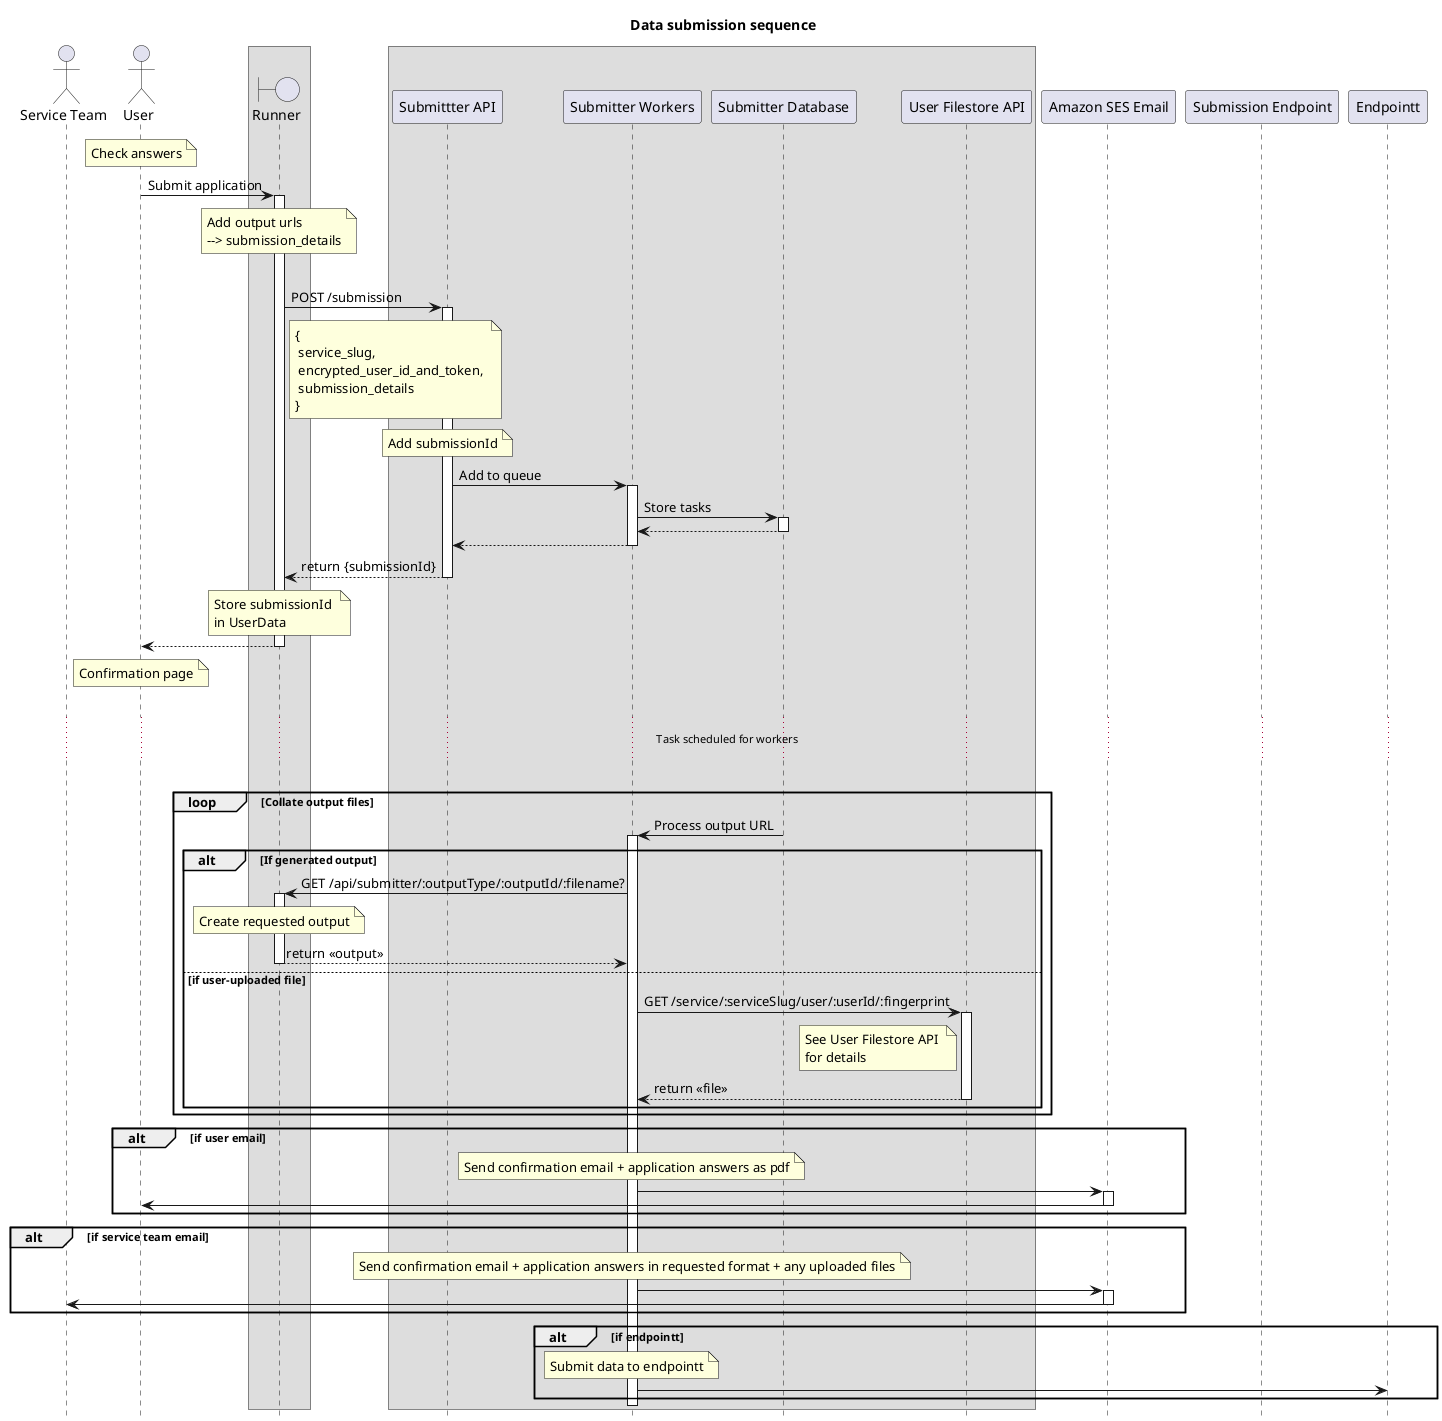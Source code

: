@startuml
hide footbox
title Data submission sequence

actor "Service Team" as ServiceTeam

actor User as User

box
boundary Runner as Runner
endbox

box
participant "Submittter API" as SubmitterAPI

participant "Submitter Workers" as SubmitterWorkers

participant "Submitter Database" as SubmitterDB

participant "User Filestore API" as FilestoreAPI
endbox

participant "Amazon SES Email" as Email
participant "Submission Endpoint" as Endpoint

Note over User: Check answers

User -> Runner : Submit application

activate Runner

Note over Runner : Add output urls\n--> submission_details

|||

Runner -> SubmitterAPI : POST /submission

activate SubmitterAPI

Note right of Runner : { \n service_slug, \n encrypted_user_id_and_token, \n submission_details \n}

Note over SubmitterAPI : Add submissionId

SubmitterAPI -> SubmitterWorkers : Add to queue

activate SubmitterWorkers

SubmitterWorkers -> SubmitterDB ++ : Store tasks
SubmitterDB --> SubmitterWorkers --

SubmitterWorkers --> SubmitterAPI

deactivate SubmitterWorkers

SubmitterAPI --> Runner : return {submissionId}

deactivate SubmitterAPI

Note over Runner : Store submissionId \nin UserData

Runner --> User

deactivate Runner

Note over User: Confirmation page

|||
... Task scheduled for workers ...
|||

loop Collate output files

  SubmitterDB -> SubmitterWorkers : Process output URL

  activate SubmitterWorkers

  alt If generated output

    SubmitterWorkers -> Runner : GET /api/submitter/:outputType/:outputId/:filename?

    activate Runner

    Note over Runner : Create requested output

    Runner --> SubmitterWorkers : return <<output>>

    deactivate Runner

    else if user-uploaded file

    SubmitterWorkers -> FilestoreAPI : GET /service/:serviceSlug/user/:userId/:fingerprint

    activate FilestoreAPI

    Note left of FilestoreAPI: See User Filestore API \nfor details

    FilestoreAPI --> SubmitterWorkers : return <<file>>

    deactivate FilestoreAPI

  end

end

alt if user email
Note over SubmitterWorkers: Send confirmation email + application answers as pdf
SubmitterWorkers -> Email
activate Email
Email -> User
deactivate Email
end

alt if service team email
Note over SubmitterWorkers: Send confirmation email + application answers in requested format + any uploaded files
SubmitterWorkers -> Email
activate Email
Email -> ServiceTeam
deactivate Email
end

alt if endpointt
Note over SubmitterWorkers: Submit data to endpointt
SubmitterWorkers -> Endpointt
end


deactivate SubmitterWorkers


@enduml